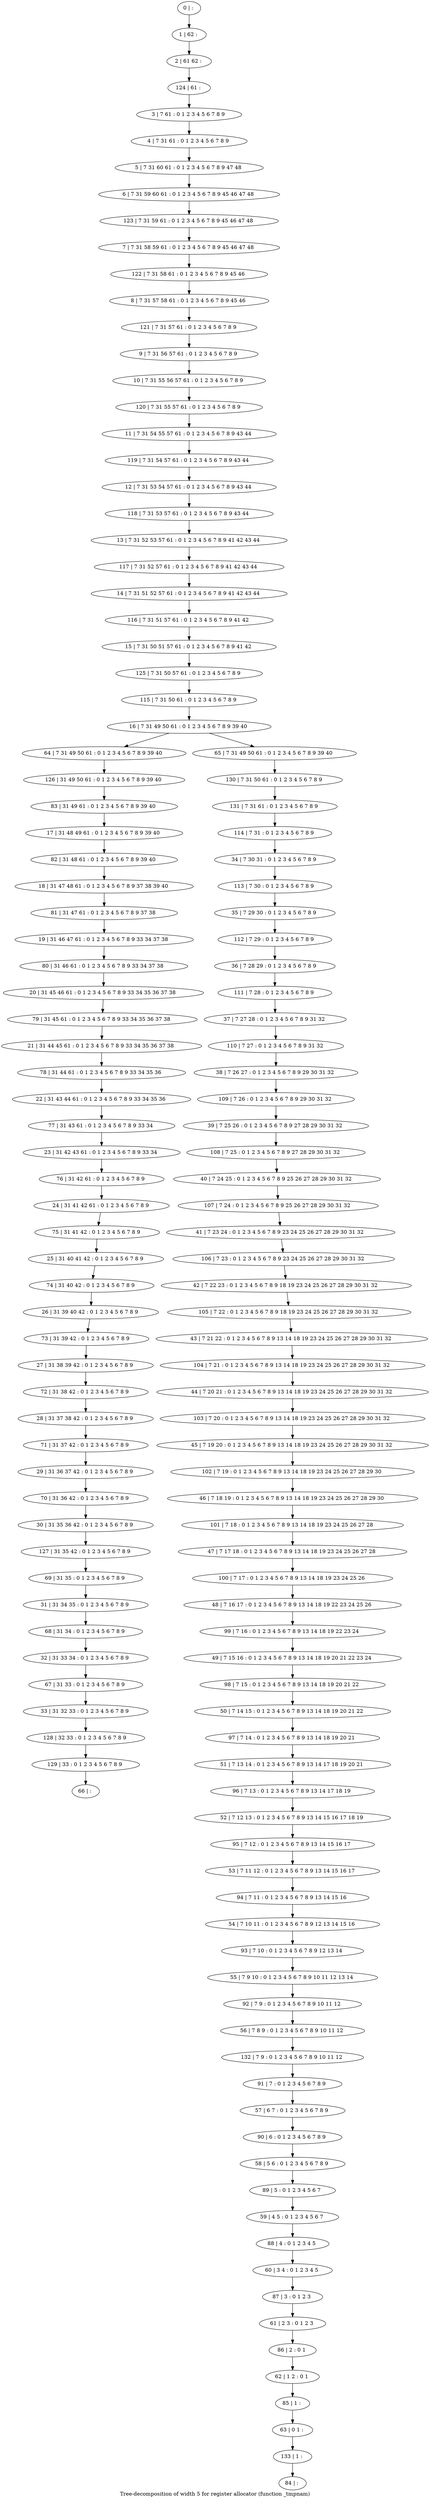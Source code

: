 digraph G {
graph [label="Tree-decomposition of width 5 for register allocator (function _tmpnam)"]
0[label="0 | : "];
1[label="1 | 62 : "];
2[label="2 | 61 62 : "];
3[label="3 | 7 61 : 0 1 2 3 4 5 6 7 8 9 "];
4[label="4 | 7 31 61 : 0 1 2 3 4 5 6 7 8 9 "];
5[label="5 | 7 31 60 61 : 0 1 2 3 4 5 6 7 8 9 47 48 "];
6[label="6 | 7 31 59 60 61 : 0 1 2 3 4 5 6 7 8 9 45 46 47 48 "];
7[label="7 | 7 31 58 59 61 : 0 1 2 3 4 5 6 7 8 9 45 46 47 48 "];
8[label="8 | 7 31 57 58 61 : 0 1 2 3 4 5 6 7 8 9 45 46 "];
9[label="9 | 7 31 56 57 61 : 0 1 2 3 4 5 6 7 8 9 "];
10[label="10 | 7 31 55 56 57 61 : 0 1 2 3 4 5 6 7 8 9 "];
11[label="11 | 7 31 54 55 57 61 : 0 1 2 3 4 5 6 7 8 9 43 44 "];
12[label="12 | 7 31 53 54 57 61 : 0 1 2 3 4 5 6 7 8 9 43 44 "];
13[label="13 | 7 31 52 53 57 61 : 0 1 2 3 4 5 6 7 8 9 41 42 43 44 "];
14[label="14 | 7 31 51 52 57 61 : 0 1 2 3 4 5 6 7 8 9 41 42 43 44 "];
15[label="15 | 7 31 50 51 57 61 : 0 1 2 3 4 5 6 7 8 9 41 42 "];
16[label="16 | 7 31 49 50 61 : 0 1 2 3 4 5 6 7 8 9 39 40 "];
17[label="17 | 31 48 49 61 : 0 1 2 3 4 5 6 7 8 9 39 40 "];
18[label="18 | 31 47 48 61 : 0 1 2 3 4 5 6 7 8 9 37 38 39 40 "];
19[label="19 | 31 46 47 61 : 0 1 2 3 4 5 6 7 8 9 33 34 37 38 "];
20[label="20 | 31 45 46 61 : 0 1 2 3 4 5 6 7 8 9 33 34 35 36 37 38 "];
21[label="21 | 31 44 45 61 : 0 1 2 3 4 5 6 7 8 9 33 34 35 36 37 38 "];
22[label="22 | 31 43 44 61 : 0 1 2 3 4 5 6 7 8 9 33 34 35 36 "];
23[label="23 | 31 42 43 61 : 0 1 2 3 4 5 6 7 8 9 33 34 "];
24[label="24 | 31 41 42 61 : 0 1 2 3 4 5 6 7 8 9 "];
25[label="25 | 31 40 41 42 : 0 1 2 3 4 5 6 7 8 9 "];
26[label="26 | 31 39 40 42 : 0 1 2 3 4 5 6 7 8 9 "];
27[label="27 | 31 38 39 42 : 0 1 2 3 4 5 6 7 8 9 "];
28[label="28 | 31 37 38 42 : 0 1 2 3 4 5 6 7 8 9 "];
29[label="29 | 31 36 37 42 : 0 1 2 3 4 5 6 7 8 9 "];
30[label="30 | 31 35 36 42 : 0 1 2 3 4 5 6 7 8 9 "];
31[label="31 | 31 34 35 : 0 1 2 3 4 5 6 7 8 9 "];
32[label="32 | 31 33 34 : 0 1 2 3 4 5 6 7 8 9 "];
33[label="33 | 31 32 33 : 0 1 2 3 4 5 6 7 8 9 "];
34[label="34 | 7 30 31 : 0 1 2 3 4 5 6 7 8 9 "];
35[label="35 | 7 29 30 : 0 1 2 3 4 5 6 7 8 9 "];
36[label="36 | 7 28 29 : 0 1 2 3 4 5 6 7 8 9 "];
37[label="37 | 7 27 28 : 0 1 2 3 4 5 6 7 8 9 31 32 "];
38[label="38 | 7 26 27 : 0 1 2 3 4 5 6 7 8 9 29 30 31 32 "];
39[label="39 | 7 25 26 : 0 1 2 3 4 5 6 7 8 9 27 28 29 30 31 32 "];
40[label="40 | 7 24 25 : 0 1 2 3 4 5 6 7 8 9 25 26 27 28 29 30 31 32 "];
41[label="41 | 7 23 24 : 0 1 2 3 4 5 6 7 8 9 23 24 25 26 27 28 29 30 31 32 "];
42[label="42 | 7 22 23 : 0 1 2 3 4 5 6 7 8 9 18 19 23 24 25 26 27 28 29 30 31 32 "];
43[label="43 | 7 21 22 : 0 1 2 3 4 5 6 7 8 9 13 14 18 19 23 24 25 26 27 28 29 30 31 32 "];
44[label="44 | 7 20 21 : 0 1 2 3 4 5 6 7 8 9 13 14 18 19 23 24 25 26 27 28 29 30 31 32 "];
45[label="45 | 7 19 20 : 0 1 2 3 4 5 6 7 8 9 13 14 18 19 23 24 25 26 27 28 29 30 31 32 "];
46[label="46 | 7 18 19 : 0 1 2 3 4 5 6 7 8 9 13 14 18 19 23 24 25 26 27 28 29 30 "];
47[label="47 | 7 17 18 : 0 1 2 3 4 5 6 7 8 9 13 14 18 19 23 24 25 26 27 28 "];
48[label="48 | 7 16 17 : 0 1 2 3 4 5 6 7 8 9 13 14 18 19 22 23 24 25 26 "];
49[label="49 | 7 15 16 : 0 1 2 3 4 5 6 7 8 9 13 14 18 19 20 21 22 23 24 "];
50[label="50 | 7 14 15 : 0 1 2 3 4 5 6 7 8 9 13 14 18 19 20 21 22 "];
51[label="51 | 7 13 14 : 0 1 2 3 4 5 6 7 8 9 13 14 17 18 19 20 21 "];
52[label="52 | 7 12 13 : 0 1 2 3 4 5 6 7 8 9 13 14 15 16 17 18 19 "];
53[label="53 | 7 11 12 : 0 1 2 3 4 5 6 7 8 9 13 14 15 16 17 "];
54[label="54 | 7 10 11 : 0 1 2 3 4 5 6 7 8 9 12 13 14 15 16 "];
55[label="55 | 7 9 10 : 0 1 2 3 4 5 6 7 8 9 10 11 12 13 14 "];
56[label="56 | 7 8 9 : 0 1 2 3 4 5 6 7 8 9 10 11 12 "];
57[label="57 | 6 7 : 0 1 2 3 4 5 6 7 8 9 "];
58[label="58 | 5 6 : 0 1 2 3 4 5 6 7 8 9 "];
59[label="59 | 4 5 : 0 1 2 3 4 5 6 7 "];
60[label="60 | 3 4 : 0 1 2 3 4 5 "];
61[label="61 | 2 3 : 0 1 2 3 "];
62[label="62 | 1 2 : 0 1 "];
63[label="63 | 0 1 : "];
64[label="64 | 7 31 49 50 61 : 0 1 2 3 4 5 6 7 8 9 39 40 "];
65[label="65 | 7 31 49 50 61 : 0 1 2 3 4 5 6 7 8 9 39 40 "];
66[label="66 | : "];
67[label="67 | 31 33 : 0 1 2 3 4 5 6 7 8 9 "];
68[label="68 | 31 34 : 0 1 2 3 4 5 6 7 8 9 "];
69[label="69 | 31 35 : 0 1 2 3 4 5 6 7 8 9 "];
70[label="70 | 31 36 42 : 0 1 2 3 4 5 6 7 8 9 "];
71[label="71 | 31 37 42 : 0 1 2 3 4 5 6 7 8 9 "];
72[label="72 | 31 38 42 : 0 1 2 3 4 5 6 7 8 9 "];
73[label="73 | 31 39 42 : 0 1 2 3 4 5 6 7 8 9 "];
74[label="74 | 31 40 42 : 0 1 2 3 4 5 6 7 8 9 "];
75[label="75 | 31 41 42 : 0 1 2 3 4 5 6 7 8 9 "];
76[label="76 | 31 42 61 : 0 1 2 3 4 5 6 7 8 9 "];
77[label="77 | 31 43 61 : 0 1 2 3 4 5 6 7 8 9 33 34 "];
78[label="78 | 31 44 61 : 0 1 2 3 4 5 6 7 8 9 33 34 35 36 "];
79[label="79 | 31 45 61 : 0 1 2 3 4 5 6 7 8 9 33 34 35 36 37 38 "];
80[label="80 | 31 46 61 : 0 1 2 3 4 5 6 7 8 9 33 34 37 38 "];
81[label="81 | 31 47 61 : 0 1 2 3 4 5 6 7 8 9 37 38 "];
82[label="82 | 31 48 61 : 0 1 2 3 4 5 6 7 8 9 39 40 "];
83[label="83 | 31 49 61 : 0 1 2 3 4 5 6 7 8 9 39 40 "];
84[label="84 | : "];
85[label="85 | 1 : "];
86[label="86 | 2 : 0 1 "];
87[label="87 | 3 : 0 1 2 3 "];
88[label="88 | 4 : 0 1 2 3 4 5 "];
89[label="89 | 5 : 0 1 2 3 4 5 6 7 "];
90[label="90 | 6 : 0 1 2 3 4 5 6 7 8 9 "];
91[label="91 | 7 : 0 1 2 3 4 5 6 7 8 9 "];
92[label="92 | 7 9 : 0 1 2 3 4 5 6 7 8 9 10 11 12 "];
93[label="93 | 7 10 : 0 1 2 3 4 5 6 7 8 9 12 13 14 "];
94[label="94 | 7 11 : 0 1 2 3 4 5 6 7 8 9 13 14 15 16 "];
95[label="95 | 7 12 : 0 1 2 3 4 5 6 7 8 9 13 14 15 16 17 "];
96[label="96 | 7 13 : 0 1 2 3 4 5 6 7 8 9 13 14 17 18 19 "];
97[label="97 | 7 14 : 0 1 2 3 4 5 6 7 8 9 13 14 18 19 20 21 "];
98[label="98 | 7 15 : 0 1 2 3 4 5 6 7 8 9 13 14 18 19 20 21 22 "];
99[label="99 | 7 16 : 0 1 2 3 4 5 6 7 8 9 13 14 18 19 22 23 24 "];
100[label="100 | 7 17 : 0 1 2 3 4 5 6 7 8 9 13 14 18 19 23 24 25 26 "];
101[label="101 | 7 18 : 0 1 2 3 4 5 6 7 8 9 13 14 18 19 23 24 25 26 27 28 "];
102[label="102 | 7 19 : 0 1 2 3 4 5 6 7 8 9 13 14 18 19 23 24 25 26 27 28 29 30 "];
103[label="103 | 7 20 : 0 1 2 3 4 5 6 7 8 9 13 14 18 19 23 24 25 26 27 28 29 30 31 32 "];
104[label="104 | 7 21 : 0 1 2 3 4 5 6 7 8 9 13 14 18 19 23 24 25 26 27 28 29 30 31 32 "];
105[label="105 | 7 22 : 0 1 2 3 4 5 6 7 8 9 18 19 23 24 25 26 27 28 29 30 31 32 "];
106[label="106 | 7 23 : 0 1 2 3 4 5 6 7 8 9 23 24 25 26 27 28 29 30 31 32 "];
107[label="107 | 7 24 : 0 1 2 3 4 5 6 7 8 9 25 26 27 28 29 30 31 32 "];
108[label="108 | 7 25 : 0 1 2 3 4 5 6 7 8 9 27 28 29 30 31 32 "];
109[label="109 | 7 26 : 0 1 2 3 4 5 6 7 8 9 29 30 31 32 "];
110[label="110 | 7 27 : 0 1 2 3 4 5 6 7 8 9 31 32 "];
111[label="111 | 7 28 : 0 1 2 3 4 5 6 7 8 9 "];
112[label="112 | 7 29 : 0 1 2 3 4 5 6 7 8 9 "];
113[label="113 | 7 30 : 0 1 2 3 4 5 6 7 8 9 "];
114[label="114 | 7 31 : 0 1 2 3 4 5 6 7 8 9 "];
115[label="115 | 7 31 50 61 : 0 1 2 3 4 5 6 7 8 9 "];
116[label="116 | 7 31 51 57 61 : 0 1 2 3 4 5 6 7 8 9 41 42 "];
117[label="117 | 7 31 52 57 61 : 0 1 2 3 4 5 6 7 8 9 41 42 43 44 "];
118[label="118 | 7 31 53 57 61 : 0 1 2 3 4 5 6 7 8 9 43 44 "];
119[label="119 | 7 31 54 57 61 : 0 1 2 3 4 5 6 7 8 9 43 44 "];
120[label="120 | 7 31 55 57 61 : 0 1 2 3 4 5 6 7 8 9 "];
121[label="121 | 7 31 57 61 : 0 1 2 3 4 5 6 7 8 9 "];
122[label="122 | 7 31 58 61 : 0 1 2 3 4 5 6 7 8 9 45 46 "];
123[label="123 | 7 31 59 61 : 0 1 2 3 4 5 6 7 8 9 45 46 47 48 "];
124[label="124 | 61 : "];
125[label="125 | 7 31 50 57 61 : 0 1 2 3 4 5 6 7 8 9 "];
126[label="126 | 31 49 50 61 : 0 1 2 3 4 5 6 7 8 9 39 40 "];
127[label="127 | 31 35 42 : 0 1 2 3 4 5 6 7 8 9 "];
128[label="128 | 32 33 : 0 1 2 3 4 5 6 7 8 9 "];
129[label="129 | 33 : 0 1 2 3 4 5 6 7 8 9 "];
130[label="130 | 7 31 50 61 : 0 1 2 3 4 5 6 7 8 9 "];
131[label="131 | 7 31 61 : 0 1 2 3 4 5 6 7 8 9 "];
132[label="132 | 7 9 : 0 1 2 3 4 5 6 7 8 9 10 11 12 "];
133[label="133 | 1 : "];
0->1 ;
1->2 ;
3->4 ;
4->5 ;
5->6 ;
9->10 ;
16->64 ;
16->65 ;
67->33 ;
32->67 ;
68->32 ;
31->68 ;
69->31 ;
70->30 ;
29->70 ;
71->29 ;
28->71 ;
72->28 ;
27->72 ;
73->27 ;
26->73 ;
74->26 ;
25->74 ;
75->25 ;
24->75 ;
76->24 ;
23->76 ;
77->23 ;
22->77 ;
78->22 ;
21->78 ;
79->21 ;
20->79 ;
80->20 ;
19->80 ;
81->19 ;
18->81 ;
82->18 ;
17->82 ;
83->17 ;
85->63 ;
62->85 ;
86->62 ;
61->86 ;
87->61 ;
60->87 ;
88->60 ;
59->88 ;
89->59 ;
58->89 ;
90->58 ;
57->90 ;
91->57 ;
92->56 ;
55->92 ;
93->55 ;
54->93 ;
94->54 ;
53->94 ;
95->53 ;
52->95 ;
96->52 ;
51->96 ;
97->51 ;
50->97 ;
98->50 ;
49->98 ;
99->49 ;
48->99 ;
100->48 ;
47->100 ;
101->47 ;
46->101 ;
102->46 ;
45->102 ;
103->45 ;
44->103 ;
104->44 ;
43->104 ;
105->43 ;
42->105 ;
106->42 ;
41->106 ;
107->41 ;
40->107 ;
108->40 ;
39->108 ;
109->39 ;
38->109 ;
110->38 ;
37->110 ;
111->37 ;
36->111 ;
112->36 ;
35->112 ;
113->35 ;
34->113 ;
114->34 ;
115->16 ;
116->15 ;
14->116 ;
117->14 ;
13->117 ;
118->13 ;
12->118 ;
119->12 ;
11->119 ;
120->11 ;
10->120 ;
121->9 ;
8->121 ;
122->8 ;
7->122 ;
123->7 ;
6->123 ;
124->3 ;
2->124 ;
125->115 ;
15->125 ;
126->83 ;
64->126 ;
127->69 ;
30->127 ;
33->128 ;
129->66 ;
128->129 ;
65->130 ;
131->114 ;
130->131 ;
132->91 ;
56->132 ;
133->84 ;
63->133 ;
}
